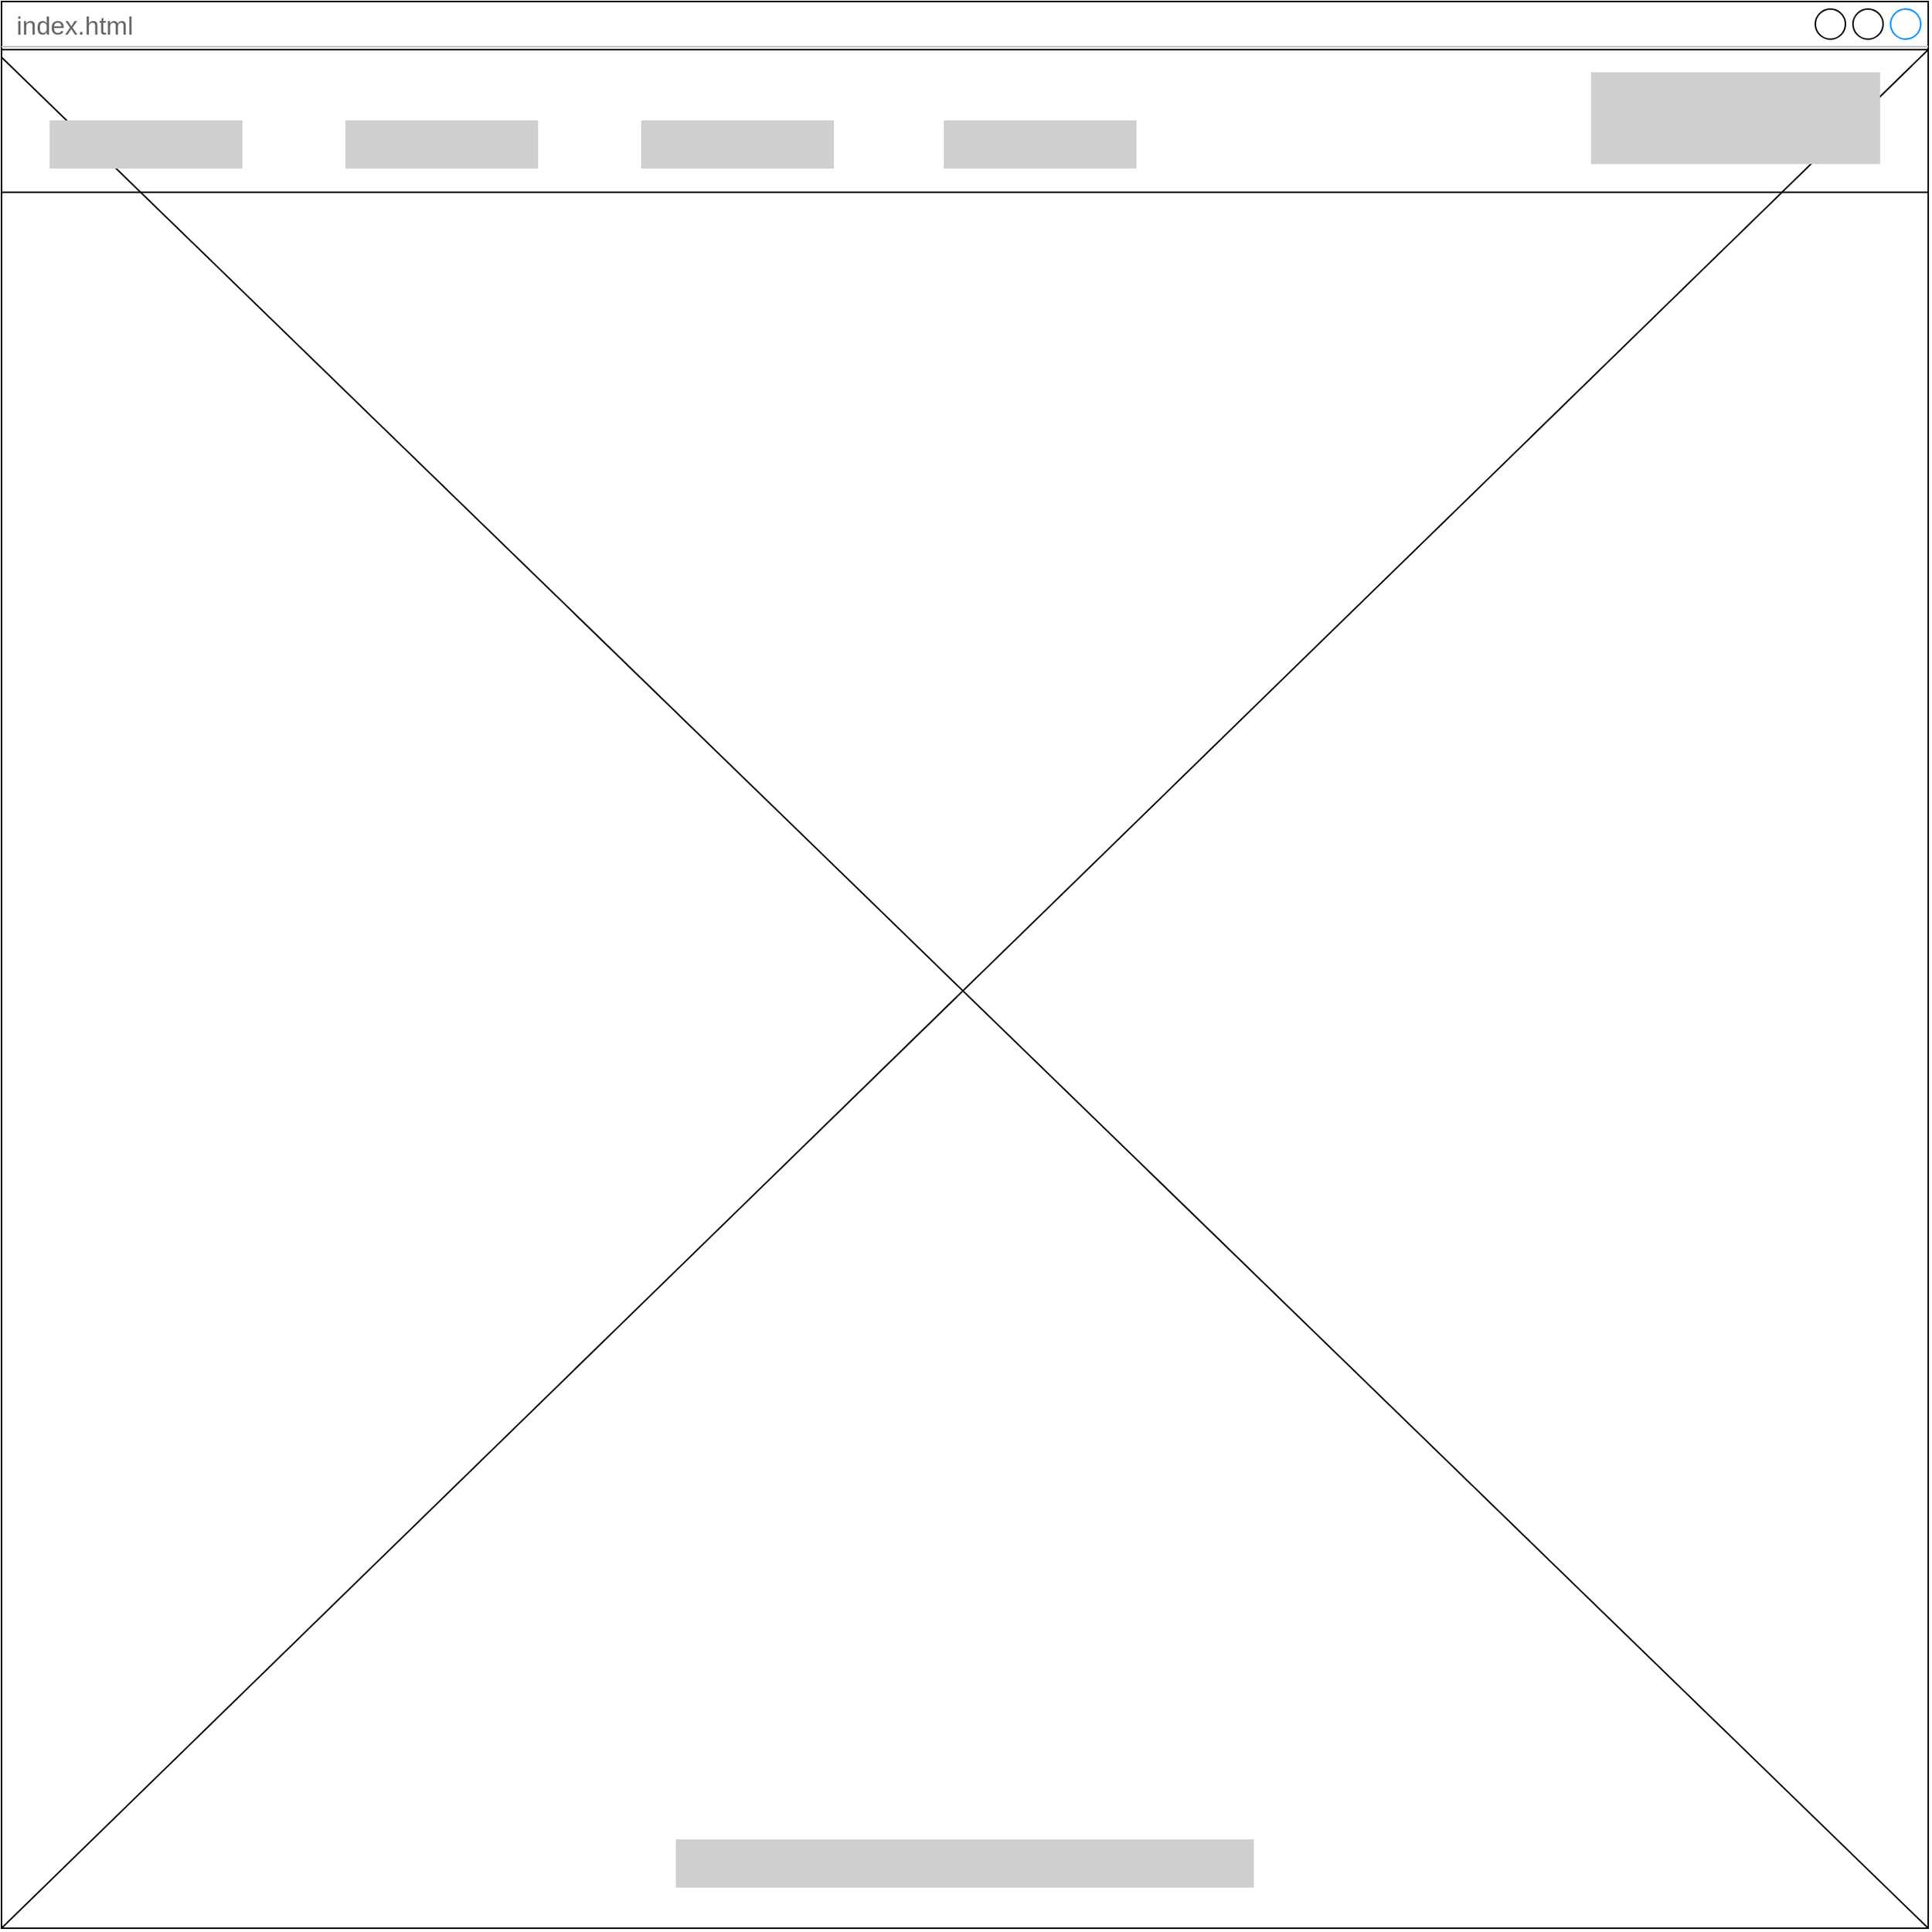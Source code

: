 <mxfile version="11.1.4" type="device"><diagram id="K9mlc6mFbnGSjB3knHTe" name="Page-1"><mxGraphModel dx="1810" dy="1413" grid="1" gridSize="32" guides="1" tooltips="1" connect="1" arrows="1" fold="1" page="1" pageScale="1" pageWidth="850" pageHeight="1100" math="0" shadow="0"><root><mxCell id="0"/><mxCell id="1" style="" parent="0"/><mxCell id="7qcRZG_3GCuBYA2W5wl_-2" value="index.html" style="strokeWidth=1;shadow=0;align=center;html=1;shape=mxgraph.mockup.containers.window;align=left;verticalAlign=top;spacingLeft=8;strokeColor2=#008cff;strokeColor3=#c4c4c4;fontColor=#666666;fillColor=#ffffff;mainText=;fontSize=17;labelBackgroundColor=none;gradientColor=none;" vertex="1" parent="1"><mxGeometry width="1280" height="1280" as="geometry"/></mxCell><mxCell id="7qcRZG_3GCuBYA2W5wl_-10" value="" style="rounded=0;whiteSpace=wrap;html=1;shadow=0;glass=0;comic=0;strokeWidth=1;gradientColor=none;fontSize=17;fontColor=#666666;align=left;" vertex="1" parent="1"><mxGeometry y="32" width="1280" height="1248" as="geometry"/></mxCell><mxCell id="7qcRZG_3GCuBYA2W5wl_-11" value="" style="endArrow=none;html=1;fontSize=17;fontColor=#666666;entryX=0;entryY=0.004;entryDx=0;entryDy=0;entryPerimeter=0;" edge="1" parent="1" target="7qcRZG_3GCuBYA2W5wl_-10"><mxGeometry width="50" height="50" relative="1" as="geometry"><mxPoint x="1280" y="1280" as="sourcePoint"/><mxPoint x="1088" y="1038" as="targetPoint"/></mxGeometry></mxCell><mxCell id="7qcRZG_3GCuBYA2W5wl_-12" value="" style="endArrow=none;html=1;fontSize=17;fontColor=#666666;entryX=1;entryY=0;entryDx=0;entryDy=0;entryPerimeter=0;" edge="1" parent="1" target="7qcRZG_3GCuBYA2W5wl_-10"><mxGeometry width="50" height="50" relative="1" as="geometry"><mxPoint y="1280" as="sourcePoint"/><mxPoint x="1344" y="78" as="targetPoint"/></mxGeometry></mxCell><mxCell id="7qcRZG_3GCuBYA2W5wl_-13" value="" style="rounded=0;whiteSpace=wrap;html=1;shadow=0;glass=0;comic=0;strokeWidth=1;fontSize=17;fontColor=#333333;align=left;strokeColor=none;fillColor=#CFCFCF;" vertex="1" parent="1"><mxGeometry x="32" y="79" width="128" height="32" as="geometry"/></mxCell><mxCell id="7qcRZG_3GCuBYA2W5wl_-14" value="" style="rounded=0;whiteSpace=wrap;html=1;shadow=0;glass=0;comic=0;strokeWidth=1;fontSize=17;fontColor=#333333;align=left;strokeColor=none;fillColor=#CFCFCF;" vertex="1" parent="1"><mxGeometry x="228.5" y="79" width="128" height="32" as="geometry"/></mxCell><mxCell id="7qcRZG_3GCuBYA2W5wl_-15" value="" style="rounded=0;whiteSpace=wrap;html=1;shadow=0;glass=0;comic=0;strokeWidth=1;fontSize=17;fontColor=#333333;align=left;strokeColor=none;fillColor=#CFCFCF;" vertex="1" parent="1"><mxGeometry x="425" y="79" width="128" height="32" as="geometry"/></mxCell><mxCell id="7qcRZG_3GCuBYA2W5wl_-16" value="" style="rounded=0;whiteSpace=wrap;html=1;shadow=0;glass=0;comic=0;strokeWidth=1;fontSize=17;fontColor=#333333;align=left;strokeColor=none;fillColor=#CFCFCF;" vertex="1" parent="1"><mxGeometry x="626" y="79" width="128" height="32" as="geometry"/></mxCell><mxCell id="7qcRZG_3GCuBYA2W5wl_-18" value="" style="rounded=0;whiteSpace=wrap;html=1;shadow=0;glass=0;comic=0;strokeWidth=1;fontSize=17;fontColor=#333333;align=left;strokeColor=none;fillColor=#CFCFCF;" vertex="1" parent="1"><mxGeometry x="448" y="1221" width="384" height="32" as="geometry"/></mxCell><mxCell id="7qcRZG_3GCuBYA2W5wl_-20" value="" style="rounded=0;whiteSpace=wrap;html=1;shadow=0;glass=0;comic=0;strokeWidth=1;fontSize=17;fontColor=#333333;align=left;strokeColor=none;fillColor=#CFCFCF;" vertex="1" parent="1"><mxGeometry x="1056" y="47" width="192" height="61" as="geometry"/></mxCell><mxCell id="7qcRZG_3GCuBYA2W5wl_-5" value="Untitled Layer" parent="0"/><mxCell id="7qcRZG_3GCuBYA2W5wl_-9" value="" style="endArrow=none;html=1;fontSize=17;fontColor=#666666;entryX=1;entryY=0.099;entryDx=0;entryDy=0;entryPerimeter=0;exitX=0;exitY=0.099;exitDx=0;exitDy=0;exitPerimeter=0;" edge="1" parent="7qcRZG_3GCuBYA2W5wl_-5" source="7qcRZG_3GCuBYA2W5wl_-2" target="7qcRZG_3GCuBYA2W5wl_-2"><mxGeometry width="50" height="50" relative="1" as="geometry"><mxPoint y="128" as="sourcePoint"/><mxPoint x="988.4" y="128" as="targetPoint"/></mxGeometry></mxCell><mxCell id="7qcRZG_3GCuBYA2W5wl_-8" value="Untitled Layer" parent="0"/></root></mxGraphModel></diagram></mxfile>